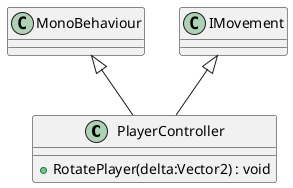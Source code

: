 @startuml
class PlayerController {
    + RotatePlayer(delta:Vector2) : void
}
MonoBehaviour <|-- PlayerController
IMovement <|-- PlayerController
@enduml
